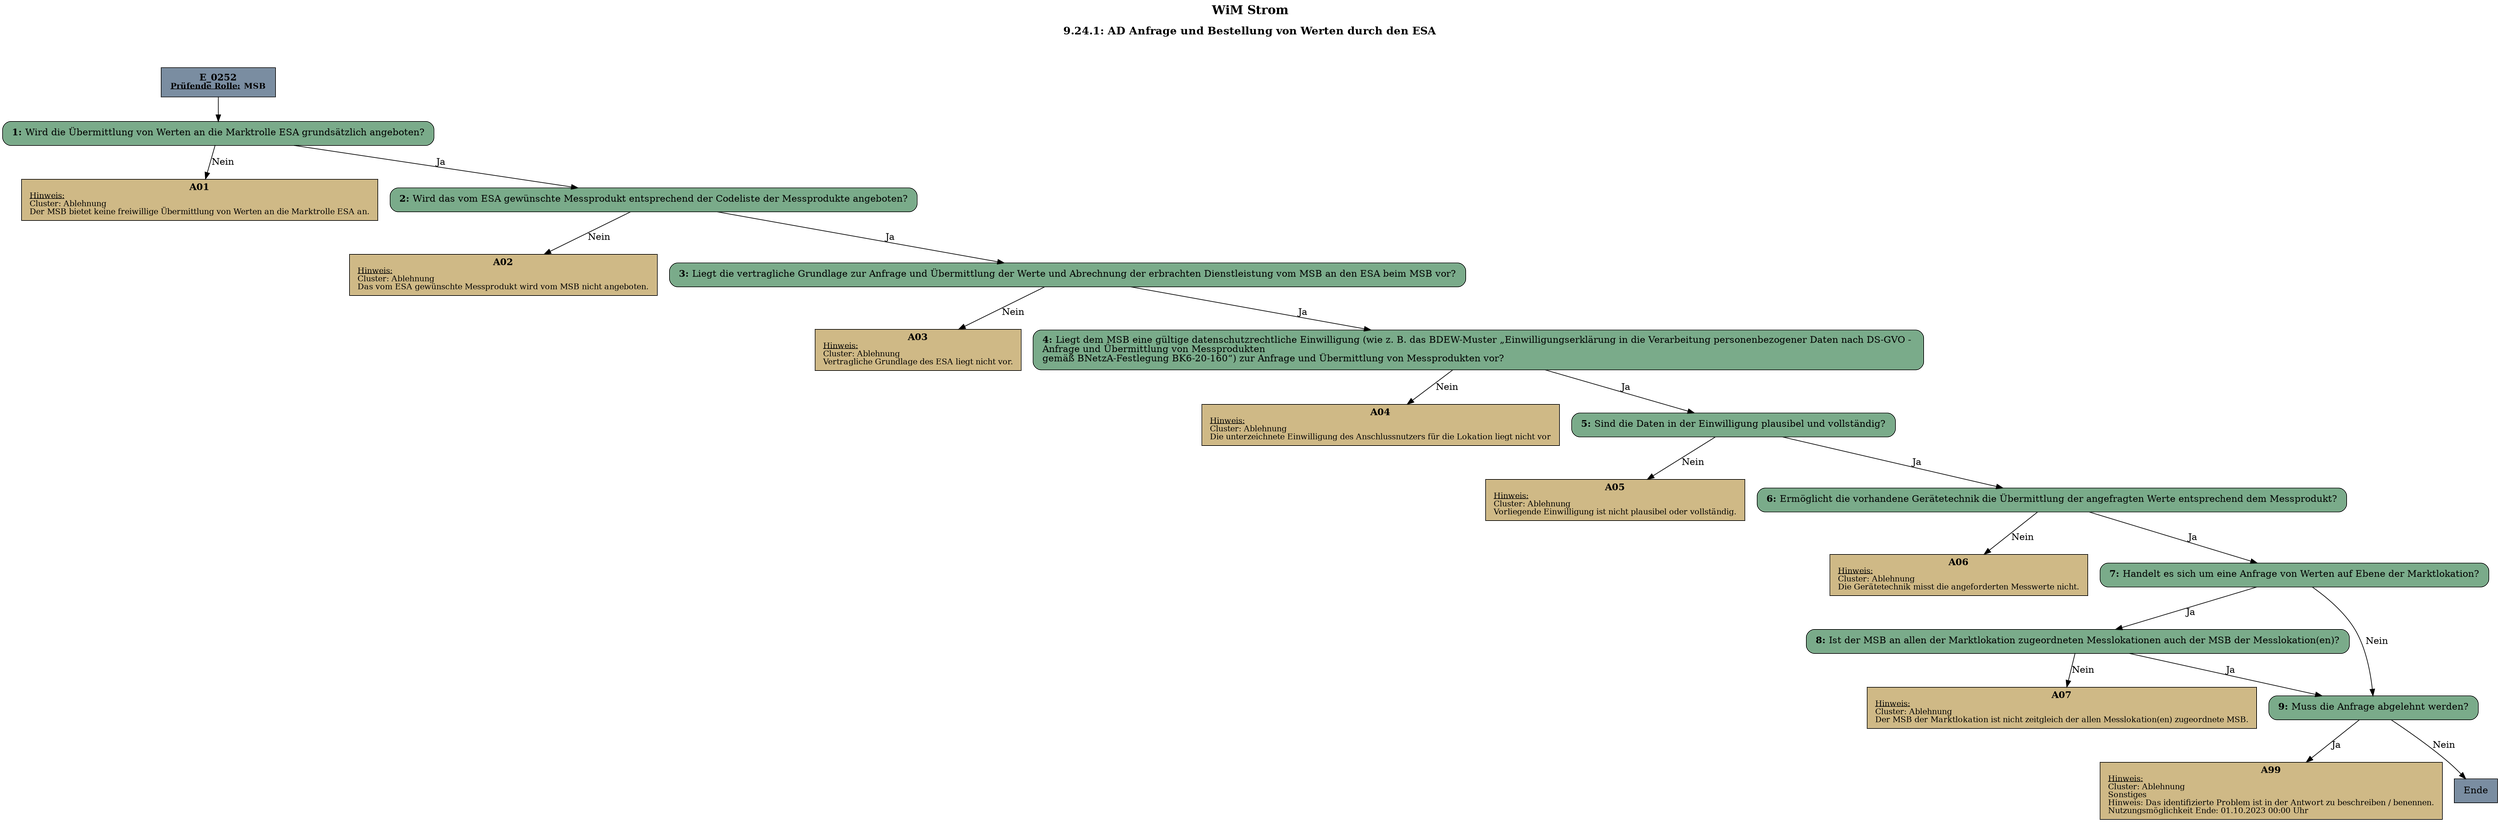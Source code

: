 digraph D {
    labelloc="t";
    label=<<B><FONT POINT-SIZE="18">WiM Strom</FONT></B><BR/><BR/><B><FONT POINT-SIZE="16">9.24.1: AD Anfrage und Bestellung von Werten durch den ESA</FONT></B><BR/><BR/><BR/><BR/>>;
    "Start" [margin="0.2,0.12", shape=box, style=filled, fillcolor="#7a8da1", label=<<B>E_0252</B><BR align="center"/><FONT point-size="12"><B><U>Prüfende Rolle:</U> MSB</B></FONT><BR align="center"/>>];
    "1" [margin="0.2,0.12", shape=box, style="filled,rounded", fillcolor="#7aab8a", label=<<B>1: </B>Wird die Übermittlung von Werten an die Marktrolle ESA grundsätzlich angeboten?<BR align="left"/>>];
    "A01" [margin="0.17,0.08", shape=box, style=filled, fillcolor="#cfb986", label=<<B>A01</B><BR align="center"/><FONT point-size="12"><U>Hinweis:</U><BR align="left"/>Cluster: Ablehnung<BR align="left"/>Der MSB bietet keine freiwillige Übermittlung von Werten an die Marktrolle ESA an.<BR align="left"/></FONT>>];
    "2" [margin="0.2,0.12", shape=box, style="filled,rounded", fillcolor="#7aab8a", label=<<B>2: </B>Wird das vom ESA gewünschte Messprodukt entsprechend der Codeliste der Messprodukte angeboten?<BR align="left"/>>];
    "A02" [margin="0.17,0.08", shape=box, style=filled, fillcolor="#cfb986", label=<<B>A02</B><BR align="center"/><FONT point-size="12"><U>Hinweis:</U><BR align="left"/>Cluster: Ablehnung<BR align="left"/>Das vom ESA gewünschte Messprodukt wird vom MSB nicht angeboten.<BR align="left"/></FONT>>];
    "3" [margin="0.2,0.12", shape=box, style="filled,rounded", fillcolor="#7aab8a", label=<<B>3: </B>Liegt die vertragliche Grundlage zur Anfrage und Übermittlung der Werte und Abrechnung der erbrachten Dienstleistung vom MSB an den ESA beim MSB vor?<BR align="left"/>>];
    "A03" [margin="0.17,0.08", shape=box, style=filled, fillcolor="#cfb986", label=<<B>A03</B><BR align="center"/><FONT point-size="12"><U>Hinweis:</U><BR align="left"/>Cluster: Ablehnung<BR align="left"/>Vertragliche Grundlage des ESA liegt nicht vor.<BR align="left"/></FONT>>];
    "4" [margin="0.2,0.12", shape=box, style="filled,rounded", fillcolor="#7aab8a", label=<<B>4: </B>Liegt dem MSB eine gültige datenschutzrechtliche Einwilligung (wie z. B. das BDEW-Muster „Einwilligungserklärung in die Verarbeitung personenbezogener Daten nach DS-GVO - <BR align="left"/>Anfrage und Übermittlung von Messprodukten <BR align="left"/>gemäß BNetzA-Festlegung BK6-20-160“) zur Anfrage und Übermittlung von Messprodukten vor?<BR align="left"/>>];
    "A04" [margin="0.17,0.08", shape=box, style=filled, fillcolor="#cfb986", label=<<B>A04</B><BR align="center"/><FONT point-size="12"><U>Hinweis:</U><BR align="left"/>Cluster: Ablehnung<BR align="left"/>Die unterzeichnete Einwilligung des Anschlussnutzers für die Lokation liegt nicht vor<BR align="left"/></FONT>>];
    "5" [margin="0.2,0.12", shape=box, style="filled,rounded", fillcolor="#7aab8a", label=<<B>5: </B>Sind die Daten in der Einwilligung plausibel und vollständig?<BR align="left"/>>];
    "A05" [margin="0.17,0.08", shape=box, style=filled, fillcolor="#cfb986", label=<<B>A05</B><BR align="center"/><FONT point-size="12"><U>Hinweis:</U><BR align="left"/>Cluster: Ablehnung<BR align="left"/>Vorliegende Einwilligung ist nicht plausibel oder vollständig.<BR align="left"/></FONT>>];
    "6" [margin="0.2,0.12", shape=box, style="filled,rounded", fillcolor="#7aab8a", label=<<B>6: </B>Ermöglicht die vorhandene Gerätetechnik die Übermittlung der angefragten Werte entsprechend dem Messprodukt?<BR align="left"/>>];
    "A06" [margin="0.17,0.08", shape=box, style=filled, fillcolor="#cfb986", label=<<B>A06</B><BR align="center"/><FONT point-size="12"><U>Hinweis:</U><BR align="left"/>Cluster: Ablehnung<BR align="left"/>Die Gerätetechnik misst die angeforderten Messwerte nicht.<BR align="left"/></FONT>>];
    "7" [margin="0.2,0.12", shape=box, style="filled,rounded", fillcolor="#7aab8a", label=<<B>7: </B>Handelt es sich um eine Anfrage von Werten auf Ebene der Marktlokation?<BR align="left"/>>];
    "8" [margin="0.2,0.12", shape=box, style="filled,rounded", fillcolor="#7aab8a", label=<<B>8: </B>Ist der MSB an allen der Marktlokation zugeordneten Messlokationen auch der MSB der Messlokation(en)?<BR align="left"/>>];
    "A07" [margin="0.17,0.08", shape=box, style=filled, fillcolor="#cfb986", label=<<B>A07</B><BR align="center"/><FONT point-size="12"><U>Hinweis:</U><BR align="left"/>Cluster: Ablehnung<BR align="left"/>Der MSB der Marktlokation ist nicht zeitgleich der allen Messlokation(en) zugeordnete MSB.<BR align="left"/></FONT>>];
    "9" [margin="0.2,0.12", shape=box, style="filled,rounded", fillcolor="#7aab8a", label=<<B>9: </B>Muss die Anfrage abgelehnt werden?<BR align="left"/>>];
    "A99" [margin="0.17,0.08", shape=box, style=filled, fillcolor="#cfb986", label=<<B>A99</B><BR align="center"/><FONT point-size="12"><U>Hinweis:</U><BR align="left"/>Cluster: Ablehnung<BR align="left"/>Sonstiges<BR align="left"/>Hinweis: Das identifizierte Problem ist in der Antwort zu beschreiben / benennen.<BR align="left"/>Nutzungsmöglichkeit Ende: 01.10.2023 00:00 Uhr<BR align="left"/></FONT>>];
    "Ende" [margin="0.2,0.12", shape=box, style=filled, fillcolor="#7a8da1", label="Ende"];

    "Start" -> "1";
    "1" -> "A01" [label="Nein"];
    "1" -> "2" [label="Ja"];
    "2" -> "A02" [label="Nein"];
    "2" -> "3" [label="Ja"];
    "3" -> "A03" [label="Nein"];
    "3" -> "4" [label="Ja"];
    "4" -> "A04" [label="Nein"];
    "4" -> "5" [label="Ja"];
    "5" -> "A05" [label="Nein"];
    "5" -> "6" [label="Ja"];
    "6" -> "A06" [label="Nein"];
    "6" -> "7" [label="Ja"];
    "7" -> "8" [label="Ja"];
    "7" -> "9" [label="Nein"];
    "8" -> "A07" [label="Nein"];
    "8" -> "9" [label="Ja"];
    "9" -> "A99" [label="Ja"];
    "9" -> "Ende" [label="Nein"];

    bgcolor="transparent";
}